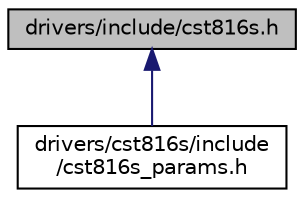 digraph "drivers/include/cst816s.h"
{
 // LATEX_PDF_SIZE
  edge [fontname="Helvetica",fontsize="10",labelfontname="Helvetica",labelfontsize="10"];
  node [fontname="Helvetica",fontsize="10",shape=record];
  Node1 [label="drivers/include/cst816s.h",height=0.2,width=0.4,color="black", fillcolor="grey75", style="filled", fontcolor="black",tooltip="Device driver interface for the CST816S touch screen."];
  Node1 -> Node2 [dir="back",color="midnightblue",fontsize="10",style="solid",fontname="Helvetica"];
  Node2 [label="drivers/cst816s/include\l/cst816s_params.h",height=0.2,width=0.4,color="black", fillcolor="white", style="filled",URL="$cst816s__params_8h.html",tooltip="Default configuration for the CST816S touch screen driver."];
}

